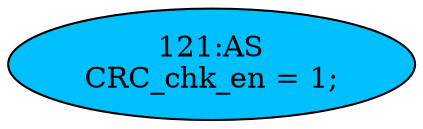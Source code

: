 strict digraph "" {
	node [label="\N"];
	"121:AS"	 [ast="<pyverilog.vparser.ast.Assign object at 0x7fdff6ff3710>",
		def_var="['CRC_chk_en']",
		fillcolor=deepskyblue,
		label="121:AS
CRC_chk_en = 1;",
		statements="[]",
		style=filled,
		typ=Assign,
		use_var="[]"];
}
